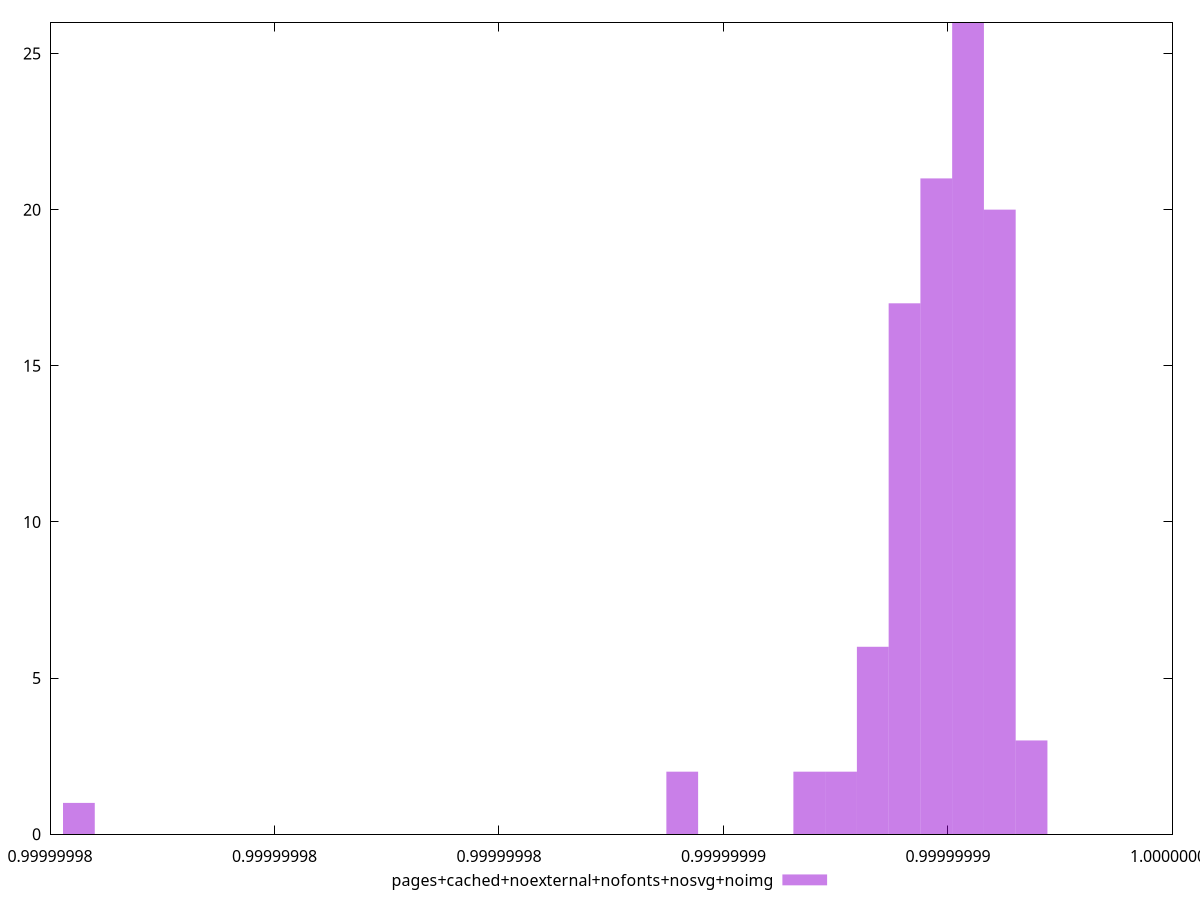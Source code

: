 $_pagesCachedNoexternalNofontsNosvgNoimg <<EOF
0.9999999947391522 21
0.999999996153657 20
0.9999999954464046 26
0.9999999940318999 17
0.999999992617395 2
0.9999999933246474 6
0.9999999968609093 3
0.9999999919101427 2
0.9999999890811331 2
0.9999999756433375 1
EOF
set key outside below
set terminal pngcairo
set output "report_00004_2020-11-02T20-21-41.718Z/bootup-time/pages+cached+noexternal+nofonts+nosvg+noimg//hist.png"
set yrange [0:26]
set boxwidth 7.072523941334606e-10
set style fill transparent solid 0.5 noborder
plot $_pagesCachedNoexternalNofontsNosvgNoimg title "pages+cached+noexternal+nofonts+nosvg+noimg" with boxes ,